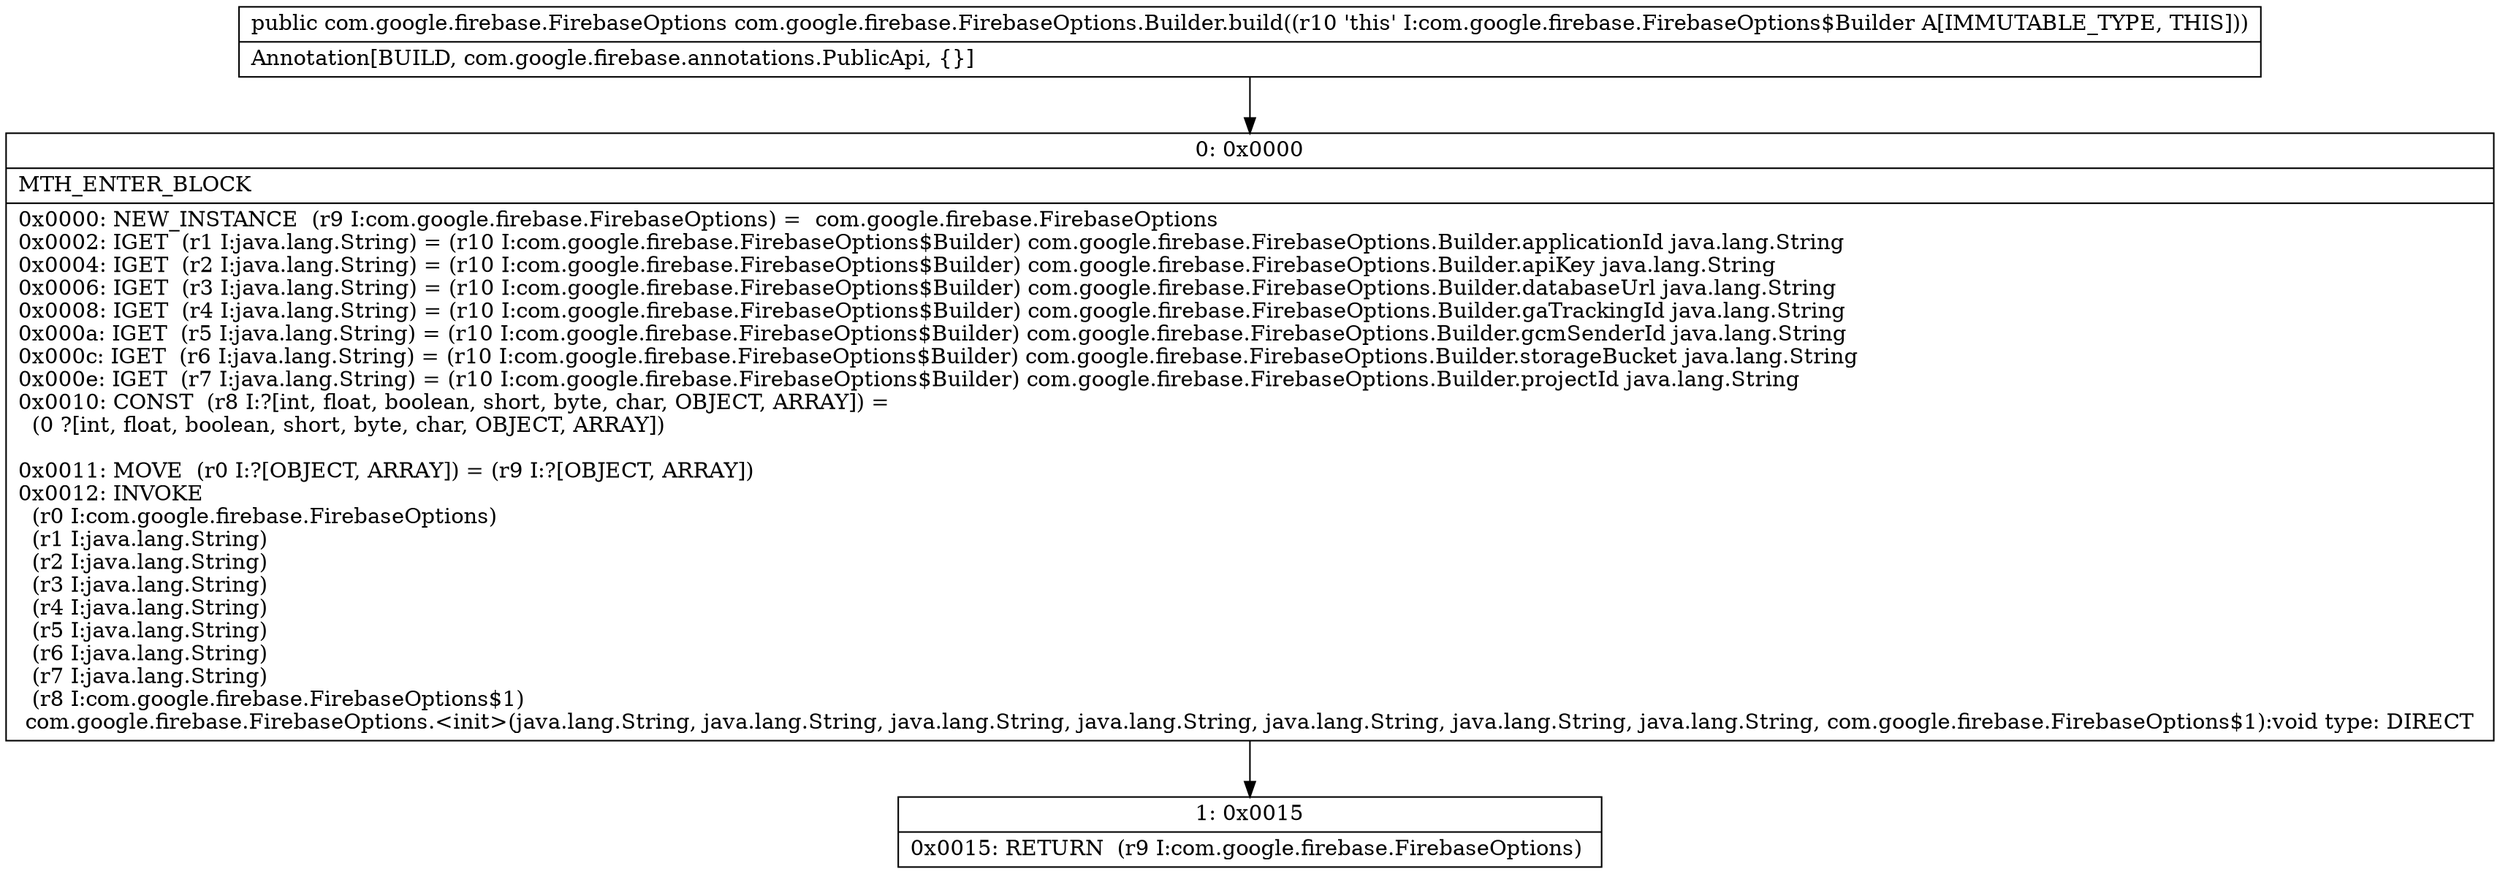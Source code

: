 digraph "CFG forcom.google.firebase.FirebaseOptions.Builder.build()Lcom\/google\/firebase\/FirebaseOptions;" {
Node_0 [shape=record,label="{0\:\ 0x0000|MTH_ENTER_BLOCK\l|0x0000: NEW_INSTANCE  (r9 I:com.google.firebase.FirebaseOptions) =  com.google.firebase.FirebaseOptions \l0x0002: IGET  (r1 I:java.lang.String) = (r10 I:com.google.firebase.FirebaseOptions$Builder) com.google.firebase.FirebaseOptions.Builder.applicationId java.lang.String \l0x0004: IGET  (r2 I:java.lang.String) = (r10 I:com.google.firebase.FirebaseOptions$Builder) com.google.firebase.FirebaseOptions.Builder.apiKey java.lang.String \l0x0006: IGET  (r3 I:java.lang.String) = (r10 I:com.google.firebase.FirebaseOptions$Builder) com.google.firebase.FirebaseOptions.Builder.databaseUrl java.lang.String \l0x0008: IGET  (r4 I:java.lang.String) = (r10 I:com.google.firebase.FirebaseOptions$Builder) com.google.firebase.FirebaseOptions.Builder.gaTrackingId java.lang.String \l0x000a: IGET  (r5 I:java.lang.String) = (r10 I:com.google.firebase.FirebaseOptions$Builder) com.google.firebase.FirebaseOptions.Builder.gcmSenderId java.lang.String \l0x000c: IGET  (r6 I:java.lang.String) = (r10 I:com.google.firebase.FirebaseOptions$Builder) com.google.firebase.FirebaseOptions.Builder.storageBucket java.lang.String \l0x000e: IGET  (r7 I:java.lang.String) = (r10 I:com.google.firebase.FirebaseOptions$Builder) com.google.firebase.FirebaseOptions.Builder.projectId java.lang.String \l0x0010: CONST  (r8 I:?[int, float, boolean, short, byte, char, OBJECT, ARRAY]) = \l  (0 ?[int, float, boolean, short, byte, char, OBJECT, ARRAY])\l \l0x0011: MOVE  (r0 I:?[OBJECT, ARRAY]) = (r9 I:?[OBJECT, ARRAY]) \l0x0012: INVOKE  \l  (r0 I:com.google.firebase.FirebaseOptions)\l  (r1 I:java.lang.String)\l  (r2 I:java.lang.String)\l  (r3 I:java.lang.String)\l  (r4 I:java.lang.String)\l  (r5 I:java.lang.String)\l  (r6 I:java.lang.String)\l  (r7 I:java.lang.String)\l  (r8 I:com.google.firebase.FirebaseOptions$1)\l com.google.firebase.FirebaseOptions.\<init\>(java.lang.String, java.lang.String, java.lang.String, java.lang.String, java.lang.String, java.lang.String, java.lang.String, com.google.firebase.FirebaseOptions$1):void type: DIRECT \l}"];
Node_1 [shape=record,label="{1\:\ 0x0015|0x0015: RETURN  (r9 I:com.google.firebase.FirebaseOptions) \l}"];
MethodNode[shape=record,label="{public com.google.firebase.FirebaseOptions com.google.firebase.FirebaseOptions.Builder.build((r10 'this' I:com.google.firebase.FirebaseOptions$Builder A[IMMUTABLE_TYPE, THIS]))  | Annotation[BUILD, com.google.firebase.annotations.PublicApi, \{\}]\l}"];
MethodNode -> Node_0;
Node_0 -> Node_1;
}

